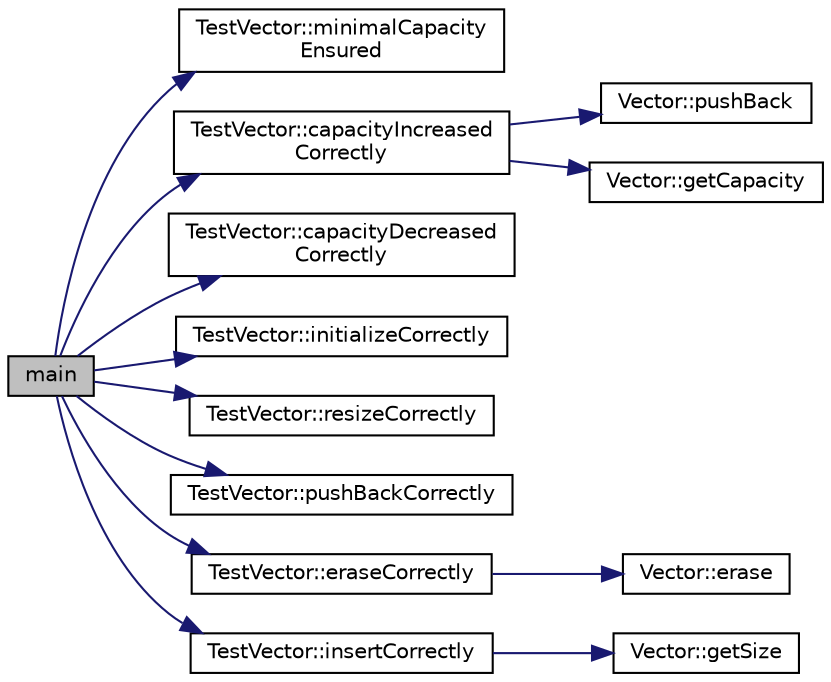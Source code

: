 digraph "main"
{
  edge [fontname="Helvetica",fontsize="10",labelfontname="Helvetica",labelfontsize="10"];
  node [fontname="Helvetica",fontsize="10",shape=record];
  rankdir="LR";
  Node0 [label="main",height=0.2,width=0.4,color="black", fillcolor="grey75", style="filled", fontcolor="black"];
  Node0 -> Node1 [color="midnightblue",fontsize="10",style="solid",fontname="Helvetica"];
  Node1 [label="TestVector::minimalCapacity\lEnsured",height=0.2,width=0.4,color="black", fillcolor="white", style="filled",URL="$d9/d95/class_test_vector.html#a9c8154201fce61d1b4108310be855ccb"];
  Node0 -> Node2 [color="midnightblue",fontsize="10",style="solid",fontname="Helvetica"];
  Node2 [label="TestVector::capacityIncreased\lCorrectly",height=0.2,width=0.4,color="black", fillcolor="white", style="filled",URL="$d9/d95/class_test_vector.html#ad961a88f465197cf676128e4b736e445"];
  Node2 -> Node3 [color="midnightblue",fontsize="10",style="solid",fontname="Helvetica"];
  Node3 [label="Vector::pushBack",height=0.2,width=0.4,color="black", fillcolor="white", style="filled",URL="$d5/db2/class_vector.html#a9f2e76bed89ae88c391c5cd22c6c7b56"];
  Node2 -> Node4 [color="midnightblue",fontsize="10",style="solid",fontname="Helvetica"];
  Node4 [label="Vector::getCapacity",height=0.2,width=0.4,color="black", fillcolor="white", style="filled",URL="$d5/db2/class_vector.html#ac249f0cd6a15ca3e4dd6cfa469d83245"];
  Node0 -> Node5 [color="midnightblue",fontsize="10",style="solid",fontname="Helvetica"];
  Node5 [label="TestVector::capacityDecreased\lCorrectly",height=0.2,width=0.4,color="black", fillcolor="white", style="filled",URL="$d9/d95/class_test_vector.html#a36f781ee094a8a8fd87f4e63bd0eec0c"];
  Node0 -> Node6 [color="midnightblue",fontsize="10",style="solid",fontname="Helvetica"];
  Node6 [label="TestVector::initializeCorrectly",height=0.2,width=0.4,color="black", fillcolor="white", style="filled",URL="$d9/d95/class_test_vector.html#a301a7e54860cc7b8338a9a6ca4be817b"];
  Node0 -> Node7 [color="midnightblue",fontsize="10",style="solid",fontname="Helvetica"];
  Node7 [label="TestVector::resizeCorrectly",height=0.2,width=0.4,color="black", fillcolor="white", style="filled",URL="$d9/d95/class_test_vector.html#a4854bd564dfd3bd7d5fa5f48820e51cd"];
  Node0 -> Node8 [color="midnightblue",fontsize="10",style="solid",fontname="Helvetica"];
  Node8 [label="TestVector::pushBackCorrectly",height=0.2,width=0.4,color="black", fillcolor="white", style="filled",URL="$d9/d95/class_test_vector.html#a699db1d90bd0d30923ffae074c18d6f3"];
  Node0 -> Node9 [color="midnightblue",fontsize="10",style="solid",fontname="Helvetica"];
  Node9 [label="TestVector::eraseCorrectly",height=0.2,width=0.4,color="black", fillcolor="white", style="filled",URL="$d9/d95/class_test_vector.html#a6b3e0a3463b00f29d578b66bee73f34a"];
  Node9 -> Node10 [color="midnightblue",fontsize="10",style="solid",fontname="Helvetica"];
  Node10 [label="Vector::erase",height=0.2,width=0.4,color="black", fillcolor="white", style="filled",URL="$d5/db2/class_vector.html#a6a7d0c600ceefe269176cef77dc49382"];
  Node0 -> Node11 [color="midnightblue",fontsize="10",style="solid",fontname="Helvetica"];
  Node11 [label="TestVector::insertCorrectly",height=0.2,width=0.4,color="black", fillcolor="white", style="filled",URL="$d9/d95/class_test_vector.html#a34e5896d6104724020d48dce650311c7"];
  Node11 -> Node12 [color="midnightblue",fontsize="10",style="solid",fontname="Helvetica"];
  Node12 [label="Vector::getSize",height=0.2,width=0.4,color="black", fillcolor="white", style="filled",URL="$d5/db2/class_vector.html#afb849f7ed7b5bc30b29679a0ace9f7c1"];
}
